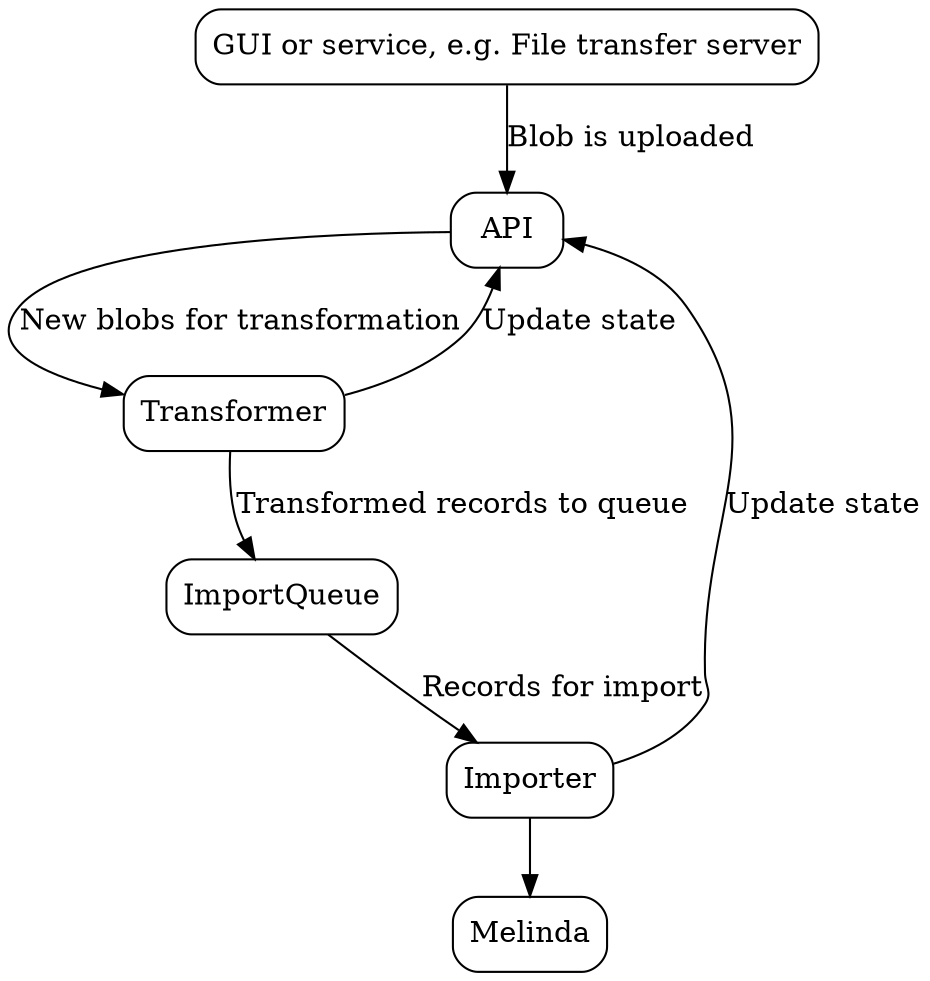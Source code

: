 digraph G {
  node[shape="Mrecord"]

  Source[label="GUI or service, e.g. File transfer server"]
  
  Source -> API[label="Blob is uploaded"]

  API -> Transformer[label="New blobs for transformation"]
  Transformer -> ImportQueue[label="Transformed records to queue"]
  ImportQueue -> Importer[label="Records for import"]
  Importer -> Melinda

  Transformer -> API[label="Update state"]
  Importer -> API[label="Update state"]
}
